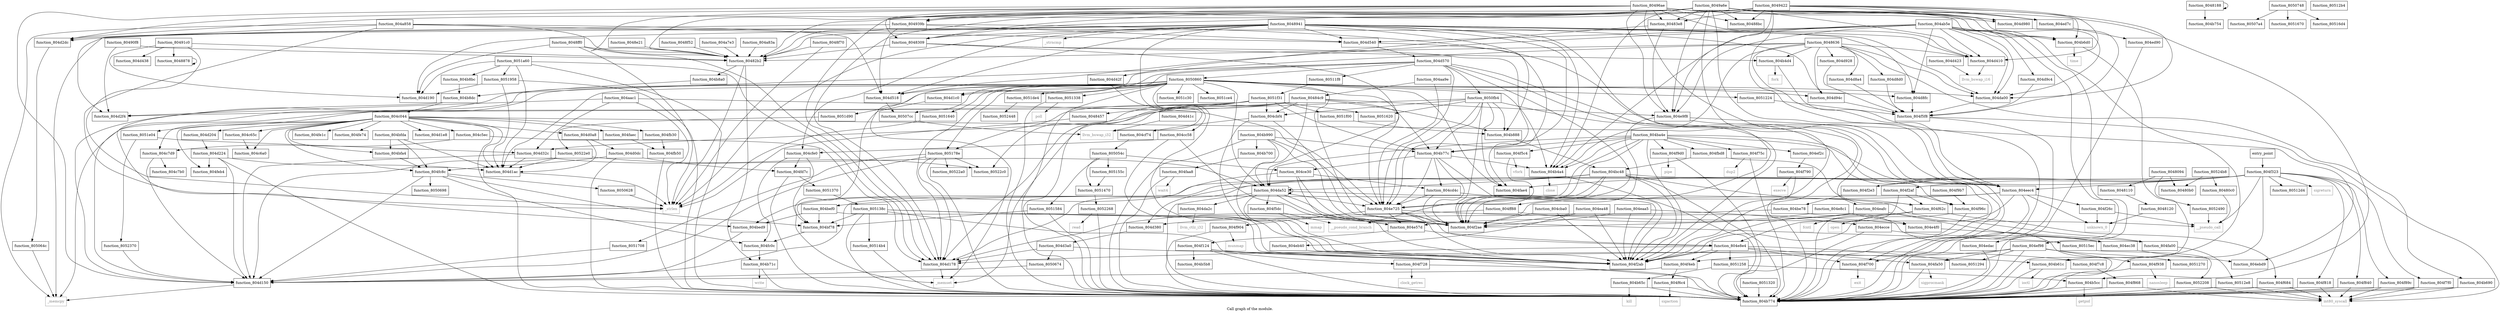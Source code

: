 digraph "Call graph of the module." {
  label="Call graph of the module.";
  node [shape=record];

  Node_function_804b4a4 [label="{function_804b4a4}"];
  Node_function_804d2dc [label="{function_804d2dc}"];
  Node_function_804b4d4 [label="{function_804b4d4}"];
  Node_function_804b5b8 [label="{function_804b5b8}"];
  Node_function_804b5cc [label="{function_804b5cc}"];
  Node_function_804d1e8 [label="{function_804d1e8}"];
  Node_function_804b61c [label="{function_804b61c}"];
  Node_function_804b888 [label="{function_804b888}"];
  Node_function_804c7b0 [label="{function_804c7b0}"];
  Node_function_804b8a0 [label="{function_804b8a0}"];
  Node_function_804bc48 [label="{function_804bc48}"];
  Node_function_804cfe0 [label="{function_804cfe0}"];
  Node_function_804d2f4 [label="{function_804d2f4}"];
  Node_function_804b8bc [label="{function_804b8bc}"];
  Node_function_804c7d9 [label="{function_804c7d9}"];
  Node_function_804ab5e [label="{function_804ab5e}"];
  Node_function_804b65c [label="{function_804b65c}"];
  Node_function_804d32c [label="{function_804d32c}"];
  Node_function_804d380 [label="{function_804d380}"];
  Node_function_804b690 [label="{function_804b690}"];
  Node_function_804be78 [label="{function_804be78}"];
  Node_function_804b6d0 [label="{function_804b6d0}"];
  Node_function_804cba0 [label="{function_804cba0}"];
  Node_function_804b8dc [label="{function_804b8dc}"];
  Node_function_804bed9 [label="{function_804bed9}"];
  Node_function_804d0a8 [label="{function_804d0a8}"];
  Node_function_804bef0 [label="{function_804bef0}"];
  Node_function_804d0dc [label="{function_804d0dc}"];
  Node_function_804cbf4 [label="{function_804cbf4}"];
  Node_function_804bf78 [label="{function_804bf78}"];
  Node_function_804d204 [label="{function_804d204}"];
  Node_function_804b700 [label="{function_804b700}"];
  Node_function_804b990 [label="{function_804b990}"];
  Node_function_804bfa4 [label="{function_804bfa4}"];
  Node_function_804cc58 [label="{function_804cc58}"];
  Node_function_804b71c [label="{function_804b71c}"];
  Node_function_804cd4c [label="{function_804cd4c}"];
  Node_function_804ba4e [label="{function_804ba4e}"];
  Node_function_804d150 [label="{function_804d150}"];
  Node_function_804bfda [label="{function_804bfda}"];
  Node_function_804ce30 [label="{function_804ce30}"];
  Node_function_804c6a0 [label="{function_804c6a0}"];
  Node_function_804d178 [label="{function_804d178}"];
  Node_function_804c044 [label="{function_804c044}"];
  Node_function_804d190 [label="{function_804d190}"];
  Node_function_804c5ec [label="{function_804c5ec}"];
  Node_function_804d1ac [label="{function_804d1ac}"];
  Node_function_804c65c [label="{function_804c65c}"];
  Node_function_804d1c0 [label="{function_804d1c0}"];
  Node_function_804b754 [label="{function_804b754}"];
  Node_function_804b774 [label="{function_804b774}"];
  Node_function_804d224 [label="{function_804d224}"];
  Node_function_804b77c [label="{function_804b77c}"];
  Node_function_804cf74 [label="{function_804cf74}"];
  Node_dup2 [color="gray50", fontcolor="gray50", label="{dup2}"];
  Node_execve [color="gray50", fontcolor="gray50", label="{execve}"];
  Node_munmap [color="gray50", fontcolor="gray50", label="{munmap}"];
  Node_nanosleep [color="gray50", fontcolor="gray50", label="{nanosleep}"];
  Node_open [color="gray50", fontcolor="gray50", label="{open}"];
  Node_pipe [color="gray50", fontcolor="gray50", label="{pipe}"];
  Node_sigprocmask [color="gray50", fontcolor="gray50", label="{sigprocmask}"];
  Node_wait4 [color="gray50", fontcolor="gray50", label="{wait4}"];
  Node_poll [color="gray50", fontcolor="gray50", label="{poll}"];
  Node_read [color="gray50", fontcolor="gray50", label="{read}"];
  Node_function_804d3a0 [label="{function_804d3a0}"];
  Node_function_804d410 [label="{function_804d410}"];
  Node_function_804d41c [label="{function_804d41c}"];
  Node_function_804d423 [label="{function_804d423}"];
  Node_function_804d42f [label="{function_804d42f}"];
  Node_function_804d438 [label="{function_804d438}"];
  Node_function_804d518 [label="{function_804d518}"];
  Node_function_804d540 [label="{function_804d540}"];
  Node_function_804d570 [label="{function_804d570}"];
  Node_function_804d8a4 [label="{function_804d8a4}"];
  Node_function_804d8d0 [label="{function_804d8d0}"];
  Node_function_804d8fc [label="{function_804d8fc}"];
  Node_function_804d928 [label="{function_804d928}"];
  Node_function_804d94c [label="{function_804d94c}"];
  Node_function_804d980 [label="{function_804d980}"];
  Node_function_804d9c4 [label="{function_804d9c4}"];
  Node_function_804da00 [label="{function_804da00}"];
  Node_function_804da2c [label="{function_804da2c}"];
  Node_function_804da52 [label="{function_804da52}"];
  Node_function_804e4f0 [label="{function_804e4f0}"];
  Node_function_804e57d [label="{function_804e57d}"];
  Node_function_804e725 [label="{function_804e725}"];
  Node_function_804e8c1 [label="{function_804e8c1}"];
  Node_function_804e8e4 [label="{function_804e8e4}"];
  Node_function_804e9f8 [label="{function_804e9f8}"];
  Node_function_804ea48 [label="{function_804ea48}"];
  Node_function_804eaa5 [label="{function_804eaa5}"];
  Node_function_804eafc [label="{function_804eafc}"];
  Node_function_804eb40 [label="{function_804eb40}"];
  Node_function_804ebd9 [label="{function_804ebd9}"];
  Node_function_804ec38 [label="{function_804ec38}"];
  Node_function_804ecce [label="{function_804ecce}"];
  Node_function_804ed7c [label="{function_804ed7c}"];
  Node_function_804ed90 [label="{function_804ed90}"];
  Node_function_804edac [label="{function_804edac}"];
  Node_function_804eec4 [label="{function_804eec4}"];
  Node_function_804ef2c [label="{function_804ef2c}"];
  Node_function_804ef98 [label="{function_804ef98}"];
  Node_function_804f124 [label="{function_804f124}"];
  Node_function_804f26c [label="{function_804f26c}"];
  Node_function_804f2ab [label="{function_804f2ab}"];
  Node_function_804f2ae [label="{function_804f2ae}"];
  Node_function_804f323 [label="{function_804f323}"];
  Node_function_804f4eb [label="{function_804f4eb}"];
  Node_function_804f5c4 [label="{function_804f5c4}"];
  Node_function_804f5dc [label="{function_804f5dc}"];
  Node_function_804f5f8 [label="{function_804f5f8}"];
  Node_function_804f62c [label="{function_804f62c}"];
  Node_function_804f684 [label="{function_804f684}"];
  Node_function_804f6c4 [label="{function_804f6c4}"];
  Node_function_804f700 [label="{function_804f700}"];
  Node_function_804f728 [label="{function_804f728}"];
  Node_function_804f75c [label="{function_804f75c}"];
  Node_function_804f790 [label="{function_804f790}"];
  Node_function_804f7c8 [label="{function_804f7c8}"];
  Node_function_804f7f0 [label="{function_804f7f0}"];
  Node_function_804f818 [label="{function_804f818}"];
  Node_function_804f840 [label="{function_804f840}"];
  Node_function_804f868 [label="{function_804f868}"];
  Node_function_804f89c [label="{function_804f89c}"];
  Node_function_804f904 [label="{function_804f904}"];
  Node_function_804f938 [label="{function_804f938}"];
  Node_function_804f96c [label="{function_804f96c}"];
  Node_function_804f9b7 [label="{function_804f9b7}"];
  Node_function_804f9d0 [label="{function_804f9d0}"];
  Node_function_804fa00 [label="{function_804fa00}"];
  Node_function_804fa50 [label="{function_804fa50}"];
  Node_function_804faa8 [label="{function_804faa8}"];
  Node_function_804fae4 [label="{function_804fae4}"];
  Node_function_804faec [label="{function_804faec}"];
  Node_function_804fb30 [label="{function_804fb30}"];
  Node_function_804fb50 [label="{function_804fb50}"];
  Node_function_804fbd8 [label="{function_804fbd8}"];
  Node_function_804fc0c [label="{function_804fc0c}"];
  Node_function_804fc8c [label="{function_804fc8c}"];
  Node_function_804fd7c [label="{function_804fd7c}"];
  Node_function_804fe1c [label="{function_804fe1c}"];
  Node_function_804fe74 [label="{function_804fe74}"];
  Node_function_804feb4 [label="{function_804feb4}"];
  Node_function_804ff88 [label="{function_804ff88}"];
  Node_function_805054c [label="{function_805054c}"];
  Node_function_8050628 [label="{function_8050628}"];
  Node_function_805064c [label="{function_805064c}"];
  Node_function_8050674 [label="{function_8050674}"];
  Node_function_8050698 [label="{function_8050698}"];
  Node_function_8050748 [label="{function_8050748}"];
  Node_function_80507a4 [label="{function_80507a4}"];
  Node_function_80507cc [label="{function_80507cc}"];
  Node_function_8050860 [label="{function_8050860}"];
  Node_function_8050fb4 [label="{function_8050fb4}"];
  Node_function_80511f8 [label="{function_80511f8}"];
  Node_function_8051224 [label="{function_8051224}"];
  Node_function_8051258 [label="{function_8051258}"];
  Node_function_8051270 [label="{function_8051270}"];
  Node_function_8051294 [label="{function_8051294}"];
  Node_function_80512b4 [label="{function_80512b4}"];
  Node_function_80512d4 [label="{function_80512d4}"];
  Node_function_80512e8 [label="{function_80512e8}"];
  Node_function_8051320 [label="{function_8051320}"];
  Node_function_8051338 [label="{function_8051338}"];
  Node_function_8051370 [label="{function_8051370}"];
  Node_function_805138c [label="{function_805138c}"];
  Node_function_8051470 [label="{function_8051470}"];
  Node_function_80514b4 [label="{function_80514b4}"];
  Node_function_805155c [label="{function_805155c}"];
  Node_function_8051584 [label="{function_8051584}"];
  Node_function_804f2af [label="{function_804f2af}"];
  Node_function_804f2e3 [label="{function_804f2e3}"];
  Node_function_80515ec [label="{function_80515ec}"];
  Node_function_8051620 [label="{function_8051620}"];
  Node_function_8051640 [label="{function_8051640}"];
  Node_function_8051670 [label="{function_8051670}"];
  Node_function_80516d4 [label="{function_80516d4}"];
  Node_function_8051708 [label="{function_8051708}"];
  Node_function_805178e [label="{function_805178e}"];
  Node_function_8051958 [label="{function_8051958}"];
  Node_function_8051a60 [label="{function_8051a60}"];
  Node_function_8051c30 [label="{function_8051c30}"];
  Node_function_8051ce4 [label="{function_8051ce4}"];
  Node_function_8051d90 [label="{function_8051d90}"];
  Node_function_8051de4 [label="{function_8051de4}"];
  Node_function_8051e04 [label="{function_8051e04}"];
  Node_function_8051f00 [label="{function_8051f00}"];
  Node_function_8051f31 [label="{function_8051f31}"];
  Node_function_8052208 [label="{function_8052208}"];
  Node_function_8052268 [label="{function_8052268}"];
  Node_function_80522a0 [label="{function_80522a0}"];
  Node_function_80522c0 [label="{function_80522c0}"];
  Node_function_80522e0 [label="{function_80522e0}"];
  Node_function_8052370 [label="{function_8052370}"];
  Node_function_8052448 [label="{function_8052448}"];
  Node_function_8052490 [label="{function_8052490}"];
  Node_function_80524b8 [label="{function_80524b8}"];
  Node_llvm_ctlz_i32 [color="gray50", fontcolor="gray50", label="{llvm_ctlz_i32}"];
  Node_llvm_bswap_i32 [color="gray50", fontcolor="gray50", label="{llvm_bswap_i32}"];
  Node__strlen [color="gray50", fontcolor="gray50", label="{_strlen}"];
  Node__memset [color="gray50", fontcolor="gray50", label="{_memset}"];
  Node__memcpy [color="gray50", fontcolor="gray50", label="{_memcpy}"];
  Node__strncmp [color="gray50", fontcolor="gray50", label="{_strncmp}"];
  Node_llvm_bswap_i16 [color="gray50", fontcolor="gray50", label="{llvm_bswap_i16}"];
  Node_unknown_0 [color="gray50", fontcolor="gray50", label="{unknown_0}"];
  Node_close [color="gray50", fontcolor="gray50", label="{close}"];
  Node_fork [color="gray50", fontcolor="gray50", label="{fork}"];
  Node_getpid [color="gray50", fontcolor="gray50", label="{getpid}"];
  Node_ioctl [color="gray50", fontcolor="gray50", label="{ioctl}"];
  Node_kill [color="gray50", fontcolor="gray50", label="{kill}"];
  Node_int80_syscall [color="gray50", fontcolor="gray50", label="{int80_syscall}"];
  Node_time [color="gray50", fontcolor="gray50", label="{time}"];
  Node_write [color="gray50", fontcolor="gray50", label="{write}"];
  Node_sigreturn [color="gray50", fontcolor="gray50", label="{sigreturn}"];
  Node_vfork [color="gray50", fontcolor="gray50", label="{vfork}"];
  Node_mmap [color="gray50", fontcolor="gray50", label="{mmap}"];
  Node_fcntl [color="gray50", fontcolor="gray50", label="{fcntl}"];
  Node_sigaction [color="gray50", fontcolor="gray50", label="{sigaction}"];
  Node_exit [color="gray50", fontcolor="gray50", label="{exit}"];
  Node_clock_getres [color="gray50", fontcolor="gray50", label="{clock_getres}"];
  Node___pseudo_call [color="gray50", fontcolor="gray50", label="{__pseudo_call}"];
  Node___pseudo_cond_branch [color="gray50", fontcolor="gray50", label="{__pseudo_cond_branch}"];
  Node_function_8048094 [label="{function_8048094}"];
  Node_function_80480b0 [label="{function_80480b0}"];
  Node_function_80480c0 [label="{function_80480c0}"];
  Node_function_8048110 [label="{function_8048110}"];
  Node_function_8048120 [label="{function_8048120}"];
  Node_entry_point [label="{entry_point}"];
  Node_function_8048188 [label="{function_8048188}"];
  Node_function_80482b2 [label="{function_80482b2}"];
  Node_function_8048309 [label="{function_8048309}"];
  Node_function_80483e8 [label="{function_80483e8}"];
  Node_function_8048457 [label="{function_8048457}"];
  Node_function_80484c9 [label="{function_80484c9}"];
  Node_function_8048636 [label="{function_8048636}"];
  Node_function_8048878 [label="{function_8048878}"];
  Node_function_80488bc [label="{function_80488bc}"];
  Node_function_8048941 [label="{function_8048941}"];
  Node_function_8048e21 [label="{function_8048e21}"];
  Node_function_8048f52 [label="{function_8048f52}"];
  Node_function_8048f70 [label="{function_8048f70}"];
  Node_function_8048ff0 [label="{function_8048ff0}"];
  Node_function_80490f8 [label="{function_80490f8}"];
  Node_function_80491c0 [label="{function_80491c0}"];
  Node_function_804939b [label="{function_804939b}"];
  Node_function_8049422 [label="{function_8049422}"];
  Node_function_80496ae [label="{function_80496ae}"];
  Node_function_8049a6e [label="{function_8049a6e}"];
  Node_function_804a7e3 [label="{function_804a7e3}"];
  Node_function_804a83a [label="{function_804a83a}"];
  Node_function_804a858 [label="{function_804a858}"];
  Node_function_804aa9e [label="{function_804aa9e}"];
  Node_function_804aac1 [label="{function_804aac1}"];
  Node_function_804b4a4 -> Node_function_804b774;
  Node_function_804b4a4 -> Node_close;
  Node_function_804d2dc -> Node_function_805064c;
  Node_function_804b4d4 -> Node_function_804b774;
  Node_function_804b4d4 -> Node_fork;
  Node_function_804b5cc -> Node_function_804b774;
  Node_function_804b5cc -> Node_getpid;
  Node_function_804b61c -> Node_function_804b774;
  Node_function_804b61c -> Node_ioctl;
  Node_function_804b888 -> Node_function_804bc48;
  Node_function_804b8a0 -> Node_function_804b8dc;
  Node_function_804bc48 -> Node_function_804d380;
  Node_function_804bc48 -> Node_function_804bed9;
  Node_function_804bc48 -> Node_function_804b774;
  Node_function_804bc48 -> Node_function_804da52;
  Node_function_804bc48 -> Node_function_804e725;
  Node_function_804bc48 -> Node_function_804f2ab;
  Node_function_804bc48 -> Node_function_804f2ae;
  Node_function_804bc48 -> Node_function_804f62c;
  Node_function_804bc48 -> Node_function_804f96c;
  Node_function_804cfe0 -> Node_function_804bf78;
  Node_function_804cfe0 -> Node_function_804fc0c;
  Node_function_804cfe0 -> Node_function_804fd7c;
  Node_function_804b8bc -> Node_function_804b8dc;
  Node_function_804c7d9 -> Node_function_804c7b0;
  Node_function_804c7d9 -> Node_function_804d150;
  Node_function_804ab5e -> Node_function_804b4a4;
  Node_function_804ab5e -> Node_function_804d2dc;
  Node_function_804ab5e -> Node_function_804b61c;
  Node_function_804ab5e -> Node_function_804b6d0;
  Node_function_804ab5e -> Node_function_804b774;
  Node_function_804ab5e -> Node_function_804d410;
  Node_function_804ab5e -> Node_function_804d518;
  Node_function_804ab5e -> Node_function_804d540;
  Node_function_804ab5e -> Node_function_804d8fc;
  Node_function_804ab5e -> Node_function_804d9c4;
  Node_function_804ab5e -> Node_function_804da00;
  Node_function_804ab5e -> Node_function_804e9f8;
  Node_function_804ab5e -> Node_function_804ef98;
  Node_function_804b65c -> Node_function_804b774;
  Node_function_804b65c -> Node_kill;
  Node_function_804d32c -> Node_function_804d150;
  Node_function_804d32c -> Node_function_804d1ac;
  Node_function_804d32c -> Node_function_804da52;
  Node_function_804d380 -> Node_function_804d3a0;
  Node_function_804b690 -> Node_function_804b774;
  Node_function_804b690 -> Node_int80_syscall;
  Node_function_804be78 -> Node_function_804d380;
  Node_function_804be78 -> Node_function_804b774;
  Node_function_804b6d0 -> Node_function_804b774;
  Node_function_804b6d0 -> Node_time;
  Node_function_804cba0 -> Node_function_804f2ab;
  Node_function_804cba0 -> Node_function_804f2ae;
  Node_function_804b8dc -> Node_function_804bed9;
  Node_function_804b8dc -> Node_function_804c044;
  Node_function_804bed9 -> Node_function_804d150;
  Node_function_804d0a8 -> Node_function_804d0dc;
  Node_function_804d0a8 -> Node_function_804d1ac;
  Node_function_804bef0 -> Node_function_804bed9;
  Node_function_804bef0 -> Node_function_804bf78;
  Node_function_804bef0 -> Node_function_804f2ab;
  Node_function_804d0dc -> Node_function_804b774;
  Node_function_804d0dc -> Node_function_804fc8c;
  Node_function_804d0dc -> Node_function_804fd7c;
  Node_function_804cbf4 -> Node_function_804cf74;
  Node_function_804cbf4 -> Node_function_804f2ab;
  Node_function_804cbf4 -> Node_function_804f2ae;
  Node_function_804bf78 -> Node_function_804fc0c;
  Node_function_804d204 -> Node_function_804d224;
  Node_function_804b700 -> Node_function_804faa8;
  Node_function_804b990 -> Node_function_804b700;
  Node_function_804b990 -> Node_function_804b774;
  Node_function_804b990 -> Node_function_804b77c;
  Node_function_804b990 -> Node_function_804e725;
  Node_function_804b990 -> Node_function_804f2ab;
  Node_function_804b990 -> Node_function_804f2ae;
  Node_function_804bfa4 -> Node_function_804fc8c;
  Node_function_804cc58 -> Node_function_804cfe0;
  Node_function_804cc58 -> Node_function_804f2ab;
  Node_function_804cc58 -> Node_function_804f2ae;
  Node_function_804b71c -> Node_function_804b774;
  Node_function_804b71c -> Node_write;
  Node_function_804cd4c -> Node_function_804e725;
  Node_function_804cd4c -> Node_function_804f2ab;
  Node_function_804cd4c -> Node_function_804f2ae;
  Node_function_804ba4e -> Node_function_804b4a4;
  Node_function_804ba4e -> Node_function_804b774;
  Node_function_804ba4e -> Node_function_804b77c;
  Node_function_804ba4e -> Node_function_804da52;
  Node_function_804ba4e -> Node_function_804e725;
  Node_function_804ba4e -> Node_function_804ef2c;
  Node_function_804ba4e -> Node_function_804f2ab;
  Node_function_804ba4e -> Node_function_804f2ae;
  Node_function_804ba4e -> Node_function_804f5c4;
  Node_function_804ba4e -> Node_function_804f700;
  Node_function_804ba4e -> Node_function_804f75c;
  Node_function_804ba4e -> Node_function_804f9d0;
  Node_function_804ba4e -> Node_function_804fbd8;
  Node_function_804d150 -> Node__memcpy;
  Node_function_804bfda -> Node_function_804bfa4;
  Node_function_804bfda -> Node_function_804d1ac;
  Node_function_804bfda -> Node_function_804fc8c;
  Node_function_804ce30 -> Node_function_804bf78;
  Node_function_804ce30 -> Node_function_804cd4c;
  Node_function_804ce30 -> Node_function_804f2ab;
  Node_function_804ce30 -> Node_function_804f2ae;
  Node_function_804d178 -> Node__memset;
  Node_function_804c044 -> Node_function_804d1e8;
  Node_function_804c044 -> Node_function_804c7d9;
  Node_function_804c044 -> Node_function_804d0a8;
  Node_function_804c044 -> Node_function_804d204;
  Node_function_804c044 -> Node_function_804bfa4;
  Node_function_804c044 -> Node_function_804c6a0;
  Node_function_804c044 -> Node_function_804c5ec;
  Node_function_804c044 -> Node_function_804d1ac;
  Node_function_804c044 -> Node_function_804c65c;
  Node_function_804c044 -> Node_function_804b774;
  Node_function_804c044 -> Node_function_804faec;
  Node_function_804c044 -> Node_function_804fb30;
  Node_function_804c044 -> Node_function_804fc8c;
  Node_function_804c044 -> Node_function_804fe1c;
  Node_function_804c044 -> Node_function_804fe74;
  Node_function_804c044 -> Node_function_804feb4;
  Node_function_804c044 -> Node_function_804ff88;
  Node_function_804c5ec -> Node_function_804c7d9;
  Node_function_804c5ec -> Node_function_804d178;
  Node_function_804d1ac -> Node__strlen;
  Node_function_804c65c -> Node_function_804c6a0;
  Node_function_804d1c0 -> Node__memset;
  Node_function_804d224 -> Node_function_804d150;
  Node_function_804d224 -> Node_function_804d1ac;
  Node_function_804d224 -> Node_function_804b774;
  Node_function_804d224 -> Node_function_804feb4;
  Node_function_804b77c -> Node_function_804b4a4;
  Node_function_804b77c -> Node_function_804cd4c;
  Node_function_804b77c -> Node_function_804ce30;
  Node_function_804b77c -> Node_function_804e725;
  Node_function_804b77c -> Node_function_804f2ab;
  Node_function_804b77c -> Node_function_804f2ae;
  Node_function_804cf74 -> Node_function_805054c;
  Node_function_804d3a0 -> Node_function_804b61c;
  Node_function_804d3a0 -> Node_function_804d178;
  Node_function_804d3a0 -> Node_function_8050674;
  Node_function_804d410 -> Node_llvm_bswap_i16;
  Node_function_804d41c -> Node_llvm_bswap_i32;
  Node_function_804d423 -> Node_llvm_bswap_i16;
  Node_function_804d42f -> Node_llvm_bswap_i32;
  Node_function_804d518 -> Node_function_80507cc;
  Node_function_804d540 -> Node_function_804d570;
  Node_function_804d540 -> Node_function_804fae4;
  Node_function_804d570 -> Node_function_804d150;
  Node_function_804d570 -> Node_function_804d1c0;
  Node_function_804d570 -> Node_function_804b774;
  Node_function_804d570 -> Node_function_804e725;
  Node_function_804d570 -> Node_function_804f2ab;
  Node_function_804d570 -> Node_function_804f2ae;
  Node_function_804d570 -> Node_function_80507cc;
  Node_function_804d570 -> Node_function_8050860;
  Node_function_804d570 -> Node_function_8050fb4;
  Node_function_804d570 -> Node_function_80511f8;
  Node_function_804d8a4 -> Node_function_804f5f8;
  Node_function_804d8d0 -> Node_function_804f5f8;
  Node_function_804d8fc -> Node_function_804f5f8;
  Node_function_804d928 -> Node_function_804f5f8;
  Node_function_804d94c -> Node_function_804f5f8;
  Node_function_804d980 -> Node_function_804f5f8;
  Node_function_804d9c4 -> Node_function_804f5f8;
  Node_function_804da00 -> Node_function_804f5f8;
  Node_function_804da2c -> Node_llvm_ctlz_i32;
  Node_function_804da52 -> Node_function_804b774;
  Node_function_804da52 -> Node_function_804da2c;
  Node_function_804da52 -> Node_function_804da52;
  Node_function_804da52 -> Node_function_804e57d;
  Node_function_804da52 -> Node_function_804e725;
  Node_function_804da52 -> Node_function_804f2ab;
  Node_function_804da52 -> Node_function_804f2ae;
  Node_function_804da52 -> Node_function_804f5dc;
  Node_function_804da52 -> Node_function_804fa00;
  Node_function_804e4f0 -> Node_function_804fa00;
  Node_function_804e57d -> Node_function_804e8e4;
  Node_function_804e57d -> Node_function_804f124;
  Node_function_804e725 -> Node_function_804e4f0;
  Node_function_804e725 -> Node_function_804e57d;
  Node_function_804e725 -> Node_function_804e8e4;
  Node_function_804e725 -> Node_function_804f2ab;
  Node_function_804e725 -> Node_function_804f2ae;
  Node_function_804e725 -> Node_function_804f904;
  Node_function_804e8c1 -> Node_function_804e4f0;
  Node_function_804e8c1 -> Node_function_804e57d;
  Node_function_804e8e4 -> Node_function_804d178;
  Node_function_804e8e4 -> Node_function_804f2ab;
  Node_function_804e8e4 -> Node_function_804f4eb;
  Node_function_804e8e4 -> Node_function_804f700;
  Node_function_804e8e4 -> Node_function_804fa50;
  Node_function_804e8e4 -> Node_function_8051258;
  Node_function_804e8e4 -> Node_function_8051294;
  Node_function_804e9f8 -> Node_function_804ebd9;
  Node_function_804e9f8 -> Node_function_804f2ab;
  Node_function_804e9f8 -> Node_function_804f2ae;
  Node_function_804ea48 -> Node_function_804eb40;
  Node_function_804ea48 -> Node_function_804f2ab;
  Node_function_804ea48 -> Node_function_804f2ae;
  Node_function_804eaa5 -> Node_function_804ecce;
  Node_function_804eaa5 -> Node_function_804f2ab;
  Node_function_804eaa5 -> Node_function_804f2ae;
  Node_function_804eafc -> Node_function_804ec38;
  Node_function_804eafc -> Node_function_804f2ab;
  Node_function_804eafc -> Node_function_804f2ae;
  Node_function_804eb40 -> Node_function_804b774;
  Node_function_804ec38 -> Node_function_804ebd9;
  Node_function_804ecce -> Node_function_804b774;
  Node_function_804ecce -> Node_function_804ec38;
  Node_function_804ed7c -> Node_function_804ed90;
  Node_function_804ed90 -> Node_function_804edac;
  Node_function_804edac -> Node_function_804b774;
  Node_function_804eec4 -> Node_function_804bef0;
  Node_function_804eec4 -> Node_function_804f26c;
  Node_function_804eec4 -> Node_function_804f2ab;
  Node_function_804eec4 -> Node_function_804f2ae;
  Node_function_804eec4 -> Node_function_804f700;
  Node_function_804eec4 -> Node_unknown_0;
  Node_function_804ef2c -> Node_function_804f790;
  Node_function_804ef98 -> Node_function_804b774;
  Node_function_804ef98 -> Node_function_804f4eb;
  Node_function_804ef98 -> Node_function_804f938;
  Node_function_804ef98 -> Node_function_804fa50;
  Node_function_804ef98 -> Node_function_8051270;
  Node_function_804ef98 -> Node_function_8051294;
  Node_function_804f124 -> Node_function_804b5b8;
  Node_function_804f124 -> Node_function_804b774;
  Node_function_804f124 -> Node_function_804f728;
  Node_function_804f124 -> Node_function_804f7c8;
  Node_function_804f26c -> Node_unknown_0;
  Node_function_804f26c -> Node___pseudo_call;
  Node_function_804f323 -> Node_function_804d150;
  Node_function_804f323 -> Node_function_804d178;
  Node_function_804f323 -> Node_function_804b774;
  Node_function_804f323 -> Node_function_804eec4;
  Node_function_804f323 -> Node_function_804f7f0;
  Node_function_804f323 -> Node_function_804f818;
  Node_function_804f323 -> Node_function_804f840;
  Node_function_804f323 -> Node_function_804f89c;
  Node_function_804f323 -> Node_function_804fae4;
  Node_function_804f323 -> Node_function_80512d4;
  Node_function_804f323 -> Node_function_804f2af;
  Node_function_804f323 -> Node_function_804f2e3;
  Node_function_804f323 -> Node_sigreturn;
  Node_function_804f323 -> Node___pseudo_call;
  Node_function_804f4eb -> Node_function_804d150;
  Node_function_804f4eb -> Node_function_804f6c4;
  Node_function_804f5c4 -> Node_vfork;
  Node_function_804f5c4 -> Node___pseudo_cond_branch;
  Node_function_804f5dc -> Node_mmap;
  Node_function_804f5dc -> Node___pseudo_cond_branch;
  Node_function_804f5f8 -> Node_function_804b774;
  Node_function_804f5f8 -> Node_int80_syscall;
  Node_function_804f62c -> Node_function_804b774;
  Node_function_804f62c -> Node_function_804f684;
  Node_function_804f62c -> Node_fcntl;
  Node_function_804f684 -> Node_function_804b774;
  Node_function_804f684 -> Node_int80_syscall;
  Node_function_804f6c4 -> Node_function_804b774;
  Node_function_804f6c4 -> Node_sigaction;
  Node_function_804f700 -> Node_exit;
  Node_function_804f728 -> Node_function_804b774;
  Node_function_804f728 -> Node_clock_getres;
  Node_function_804f75c -> Node_function_804b774;
  Node_function_804f75c -> Node_dup2;
  Node_function_804f790 -> Node_function_804b774;
  Node_function_804f790 -> Node_execve;
  Node_function_804f7c8 -> Node_function_804f868;
  Node_function_804f7f0 -> Node_function_804b774;
  Node_function_804f7f0 -> Node_int80_syscall;
  Node_function_804f818 -> Node_function_804b774;
  Node_function_804f818 -> Node_int80_syscall;
  Node_function_804f840 -> Node_function_804b774;
  Node_function_804f840 -> Node_int80_syscall;
  Node_function_804f868 -> Node_function_804b774;
  Node_function_804f868 -> Node_int80_syscall;
  Node_function_804f89c -> Node_function_804b774;
  Node_function_804f89c -> Node_int80_syscall;
  Node_function_804f904 -> Node_function_804b774;
  Node_function_804f904 -> Node_munmap;
  Node_function_804f938 -> Node_function_804b774;
  Node_function_804f938 -> Node_nanosleep;
  Node_function_804f96c -> Node_function_804b774;
  Node_function_804f96c -> Node_open;
  Node_function_804f9b7 -> Node_function_804f96c;
  Node_function_804f9d0 -> Node_function_804b774;
  Node_function_804f9d0 -> Node_pipe;
  Node_function_804fa00 -> Node_function_80512e8;
  Node_function_804fa50 -> Node_function_804b774;
  Node_function_804fa50 -> Node_sigprocmask;
  Node_function_804faa8 -> Node_function_804b774;
  Node_function_804faa8 -> Node_wait4;
  Node_function_804faec -> Node_function_804fb50;
  Node_function_804fb30 -> Node_function_804fb50;
  Node_function_804fb50 -> Node_function_804b774;
  Node_function_804fbd8 -> Node_function_804bc48;
  Node_function_804fbd8 -> Node_function_804f62c;
  Node_function_804fc0c -> Node_function_804b71c;
  Node_function_804fc8c -> Node_function_804bf78;
  Node_function_804fc8c -> Node_function_804d150;
  Node_function_804fc8c -> Node_function_804fc0c;
  Node_function_804fc8c -> Node_function_8050628;
  Node_function_804fc8c -> Node_function_8050698;
  Node_function_804fd7c -> Node_function_804b774;
  Node_function_804fd7c -> Node_function_8051370;
  Node_function_804ff88 -> Node_function_804d178;
  Node_function_804ff88 -> Node___pseudo_call;
  Node_function_805054c -> Node_function_804ce30;
  Node_function_805054c -> Node_function_8051470;
  Node_function_805054c -> Node_function_805155c;
  Node_function_805054c -> Node_function_8051584;
  Node_function_8050628 -> Node__strlen;
  Node_function_805064c -> Node__memcpy;
  Node_function_8050674 -> Node_function_804d150;
  Node_function_8050748 -> Node_function_80507a4;
  Node_function_8050748 -> Node_function_8051670;
  Node_function_8050748 -> Node_function_80516d4;
  Node_function_80507cc -> Node_llvm_bswap_i32;
  Node_function_8050860 -> Node_function_804b4a4;
  Node_function_8050860 -> Node_function_804d150;
  Node_function_8050860 -> Node_function_804d178;
  Node_function_8050860 -> Node_function_804d1ac;
  Node_function_8050860 -> Node_function_804d1c0;
  Node_function_8050860 -> Node_function_804b774;
  Node_function_8050860 -> Node_function_804d518;
  Node_function_8050860 -> Node_function_804d8fc;
  Node_function_8050860 -> Node_function_804d94c;
  Node_function_8050860 -> Node_function_804da00;
  Node_function_8050860 -> Node_function_804da52;
  Node_function_8050860 -> Node_function_804e725;
  Node_function_8050860 -> Node_function_804f2ab;
  Node_function_8050860 -> Node_function_804f2ae;
  Node_function_8050860 -> Node_function_804fae4;
  Node_function_8050860 -> Node_function_8051224;
  Node_function_8050860 -> Node_function_8051338;
  Node_function_8050860 -> Node_function_8051640;
  Node_function_8050860 -> Node_function_805178e;
  Node_function_8050860 -> Node_function_8051c30;
  Node_function_8050860 -> Node_function_8051ce4;
  Node_function_8050860 -> Node_function_8051d90;
  Node_function_8050860 -> Node_function_8051de4;
  Node_function_8050860 -> Node_function_8051e04;
  Node_function_8050fb4 -> Node_function_804b888;
  Node_function_8050fb4 -> Node_function_804d32c;
  Node_function_8050fb4 -> Node_function_804cbf4;
  Node_function_8050fb4 -> Node_function_804b77c;
  Node_function_8050fb4 -> Node_function_804e725;
  Node_function_8050fb4 -> Node_function_804f2ab;
  Node_function_8050fb4 -> Node_function_804f2ae;
  Node_function_8050fb4 -> Node_function_804fae4;
  Node_function_8050fb4 -> Node_function_8051620;
  Node_function_80511f8 -> Node_function_8051f31;
  Node_function_8051224 -> Node_function_804f5f8;
  Node_function_8051258 -> Node_function_804b5cc;
  Node_function_8051258 -> Node_function_804b65c;
  Node_function_80512e8 -> Node_function_804b774;
  Node_function_80512e8 -> Node_int80_syscall;
  Node_function_8051320 -> Node_function_804b774;
  Node_function_8051338 -> Node_function_804b774;
  Node_function_8051338 -> Node_poll;
  Node_function_8051370 -> Node_function_805138c;
  Node_function_805138c -> Node_function_804bf78;
  Node_function_805138c -> Node_function_804b774;
  Node_function_805138c -> Node_function_804f2ab;
  Node_function_805138c -> Node_function_804f2ae;
  Node_function_805138c -> Node_function_80514b4;
  Node_function_805138c -> Node_function_80515ec;
  Node_function_8051470 -> Node_function_8052268;
  Node_function_80514b4 -> Node_function_804b774;
  Node_function_805155c -> Node_function_8051470;
  Node_function_8051584 -> Node_function_804bf78;
  Node_function_8051584 -> Node_function_804b774;
  Node_function_804f2af -> Node_function_804e8e4;
  Node_function_804f2af -> Node_function_804f62c;
  Node_function_804f2af -> Node_function_804f96c;
  Node_function_804f2e3 -> Node_function_804be78;
  Node_function_80515ec -> Node_function_8052208;
  Node_function_8051640 -> Node__strlen;
  Node_function_8051708 -> Node_function_804d150;
  Node_function_805178e -> Node_function_804d150;
  Node_function_805178e -> Node_function_804d178;
  Node_function_805178e -> Node_function_804b774;
  Node_function_805178e -> Node_function_8051708;
  Node_function_805178e -> Node_function_80522a0;
  Node_function_805178e -> Node_function_80522c0;
  Node_function_8051958 -> Node_function_804d190;
  Node_function_8051958 -> Node_function_804d1ac;
  Node_function_8051958 -> Node_function_804b774;
  Node_function_8051a60 -> Node_function_804b8bc;
  Node_function_8051a60 -> Node_function_804d178;
  Node_function_8051a60 -> Node_function_804d190;
  Node_function_8051a60 -> Node_function_804d1ac;
  Node_function_8051a60 -> Node_function_804b774;
  Node_function_8051a60 -> Node_function_8051958;
  Node_function_8051d90 -> Node_function_80522e0;
  Node_function_8051de4 -> Node_function_8052448;
  Node_function_8051e04 -> Node_function_804d32c;
  Node_function_8051e04 -> Node_function_8052370;
  Node_function_8051f00 -> Node_function_804b888;
  Node_function_8051f31 -> Node_function_804d2f4;
  Node_function_8051f31 -> Node_function_804cbf4;
  Node_function_8051f31 -> Node_function_804b774;
  Node_function_8051f31 -> Node_function_804b77c;
  Node_function_8051f31 -> Node_function_8051620;
  Node_function_8051f31 -> Node_function_805178e;
  Node_function_8051f31 -> Node_function_8051f00;
  Node_function_8051f31 -> Node_function_80522c0;
  Node_function_8052208 -> Node_function_804b774;
  Node_function_8052208 -> Node_int80_syscall;
  Node_function_8052268 -> Node_function_804b774;
  Node_function_8052268 -> Node_read;
  Node_function_80522e0 -> Node_function_804d150;
  Node_function_80522e0 -> Node_function_804d1ac;
  Node_function_80522e0 -> Node_function_80522c0;
  Node_function_8052370 -> Node_function_804d150;
  Node_function_8052490 -> Node___pseudo_call;
  Node_function_80524b8 -> Node_function_80480b0;
  Node_function_80524b8 -> Node_function_80480c0;
  Node_function_8048094 -> Node_function_8052490;
  Node_function_8048094 -> Node_function_80480b0;
  Node_function_8048094 -> Node_function_8048110;
  Node_function_80480c0 -> Node___pseudo_call;
  Node_function_8048110 -> Node_function_8048120;
  Node_function_8048120 -> Node_unknown_0;
  Node_entry_point -> Node_function_804f323;
  Node_function_8048188 -> Node_function_804b754;
  Node_function_8048188 -> Node_function_8048188;
  Node_function_80482b2 -> Node_function_804b8a0;
  Node_function_80482b2 -> Node_function_804b71c;
  Node_function_80482b2 -> Node__strlen;
  Node_function_8048309 -> Node_function_804b4d4;
  Node_function_8048309 -> Node_function_804da52;
  Node_function_8048309 -> Node_function_804e725;
  Node_function_8048309 -> Node_function_80482b2;
  Node_function_80483e8 -> Node_function_804d42f;
  Node_function_80483e8 -> Node_function_804e9f8;
  Node_function_8048457 -> Node__strlen;
  Node_function_80484c9 -> Node_function_804b888;
  Node_function_80484c9 -> Node_function_804cbf4;
  Node_function_80484c9 -> Node_function_804d178;
  Node_function_80484c9 -> Node_function_804b77c;
  Node_function_80484c9 -> Node_function_804da52;
  Node_function_80484c9 -> Node_function_804e9f8;
  Node_function_80484c9 -> Node__memset;
  Node_function_80484c9 -> Node__memcpy;
  Node_function_80484c9 -> Node_function_8048457;
  Node_function_8048636 -> Node_function_804b4a4;
  Node_function_8048636 -> Node_function_804b4d4;
  Node_function_8048636 -> Node_function_804b690;
  Node_function_8048636 -> Node_function_804d410;
  Node_function_8048636 -> Node_function_804d8a4;
  Node_function_8048636 -> Node_function_804d8d0;
  Node_function_8048636 -> Node_function_804d928;
  Node_function_8048636 -> Node_function_804d94c;
  Node_function_8048636 -> Node_function_804da00;
  Node_function_8048636 -> Node_function_804eec4;
  Node_function_8048636 -> Node__memset;
  Node_function_8048636 -> Node_function_80482b2;
  Node_function_8048878 -> Node_function_8048878;
  Node_function_8048941 -> Node_function_804b4a4;
  Node_function_8048941 -> Node_function_804b888;
  Node_function_8048941 -> Node_function_804cfe0;
  Node_function_8048941 -> Node_function_804cc58;
  Node_function_8048941 -> Node_function_804d190;
  Node_function_8048941 -> Node_function_804b77c;
  Node_function_8048941 -> Node_function_804d410;
  Node_function_8048941 -> Node_function_804d518;
  Node_function_8048941 -> Node_function_804d540;
  Node_function_8048941 -> Node_function_804d8fc;
  Node_function_8048941 -> Node_function_804d94c;
  Node_function_8048941 -> Node_function_804da00;
  Node_function_8048941 -> Node_function_804eec4;
  Node_function_8048941 -> Node__strlen;
  Node_function_8048941 -> Node__memcpy;
  Node_function_8048941 -> Node__strncmp;
  Node_function_8048941 -> Node_function_80482b2;
  Node_function_8048941 -> Node_function_8048309;
  Node_function_8048e21 -> Node_function_80482b2;
  Node_function_8048f52 -> Node_function_80482b2;
  Node_function_8048f70 -> Node__strlen;
  Node_function_8048f70 -> Node_function_80482b2;
  Node_function_8048ff0 -> Node_function_804d178;
  Node_function_8048ff0 -> Node_function_804d190;
  Node_function_8048ff0 -> Node__strlen;
  Node_function_8048ff0 -> Node_function_80482b2;
  Node_function_80490f8 -> Node_function_804d2f4;
  Node_function_80490f8 -> Node_function_80482b2;
  Node_function_80491c0 -> Node_function_804d190;
  Node_function_80491c0 -> Node_function_804d438;
  Node_function_80491c0 -> Node__strlen;
  Node_function_80491c0 -> Node_function_80482b2;
  Node_function_80491c0 -> Node_function_8048878;
  Node_function_804939b -> Node_function_804d2dc;
  Node_function_804939b -> Node_function_804d518;
  Node_function_804939b -> Node_function_804d540;
  Node_function_804939b -> Node_function_804eec4;
  Node_function_804939b -> Node_function_80482b2;
  Node_function_8049422 -> Node_function_804b6d0;
  Node_function_8049422 -> Node_function_804d178;
  Node_function_8049422 -> Node_function_804d410;
  Node_function_8049422 -> Node_function_804d980;
  Node_function_8049422 -> Node_function_804da00;
  Node_function_8049422 -> Node_function_804e9f8;
  Node_function_8049422 -> Node_function_804ed7c;
  Node_function_8049422 -> Node_function_804eec4;
  Node_function_8049422 -> Node_function_80482b2;
  Node_function_8049422 -> Node_function_8048309;
  Node_function_8049422 -> Node_function_80483e8;
  Node_function_8049422 -> Node_function_80488bc;
  Node_function_8049422 -> Node_function_804939b;
  Node_function_80496ae -> Node_function_804d2dc;
  Node_function_80496ae -> Node_function_804b6d0;
  Node_function_80496ae -> Node_function_804d150;
  Node_function_80496ae -> Node_function_804d410;
  Node_function_80496ae -> Node_function_804d980;
  Node_function_80496ae -> Node_function_804da00;
  Node_function_80496ae -> Node_function_804e9f8;
  Node_function_80496ae -> Node_function_804ed7c;
  Node_function_80496ae -> Node_function_804eec4;
  Node_function_80496ae -> Node_function_80482b2;
  Node_function_80496ae -> Node_function_8048309;
  Node_function_80496ae -> Node_function_80483e8;
  Node_function_80496ae -> Node_function_80488bc;
  Node_function_80496ae -> Node_function_804939b;
  Node_function_8049a6e -> Node_function_804b4a4;
  Node_function_8049a6e -> Node_function_804d2dc;
  Node_function_8049a6e -> Node_function_804b5cc;
  Node_function_8049a6e -> Node_function_804b6d0;
  Node_function_8049a6e -> Node_function_804d178;
  Node_function_8049a6e -> Node_function_804d410;
  Node_function_8049a6e -> Node_function_804d980;
  Node_function_8049a6e -> Node_function_804da00;
  Node_function_8049a6e -> Node_function_804e9f8;
  Node_function_8049a6e -> Node_function_804eafc;
  Node_function_8049a6e -> Node_function_804ed7c;
  Node_function_8049a6e -> Node_function_804eec4;
  Node_function_8049a6e -> Node_function_80482b2;
  Node_function_8049a6e -> Node_function_8048309;
  Node_function_8049a6e -> Node_function_80483e8;
  Node_function_8049a6e -> Node_function_80488bc;
  Node_function_8049a6e -> Node_function_804939b;
  Node_function_804a7e3 -> Node_function_80482b2;
  Node_function_804a83a -> Node_function_80482b2;
  Node_function_804a858 -> Node_function_804d2f4;
  Node_function_804a858 -> Node_function_804d518;
  Node_function_804a858 -> Node_function_804d540;
  Node_function_804a858 -> Node__strlen;
  Node_function_804a858 -> Node__memcpy;
  Node_function_804a858 -> Node_function_80482b2;
  Node_function_804aa9e -> Node_function_804e725;
  Node_function_804aa9e -> Node_function_80484c9;
  Node_function_804aac1 -> Node_function_804d2f4;
  Node_function_804aac1 -> Node_function_804d32c;
  Node_function_804aac1 -> Node_function_804e725;
  Node_function_804aac1 -> Node__strlen;
}
